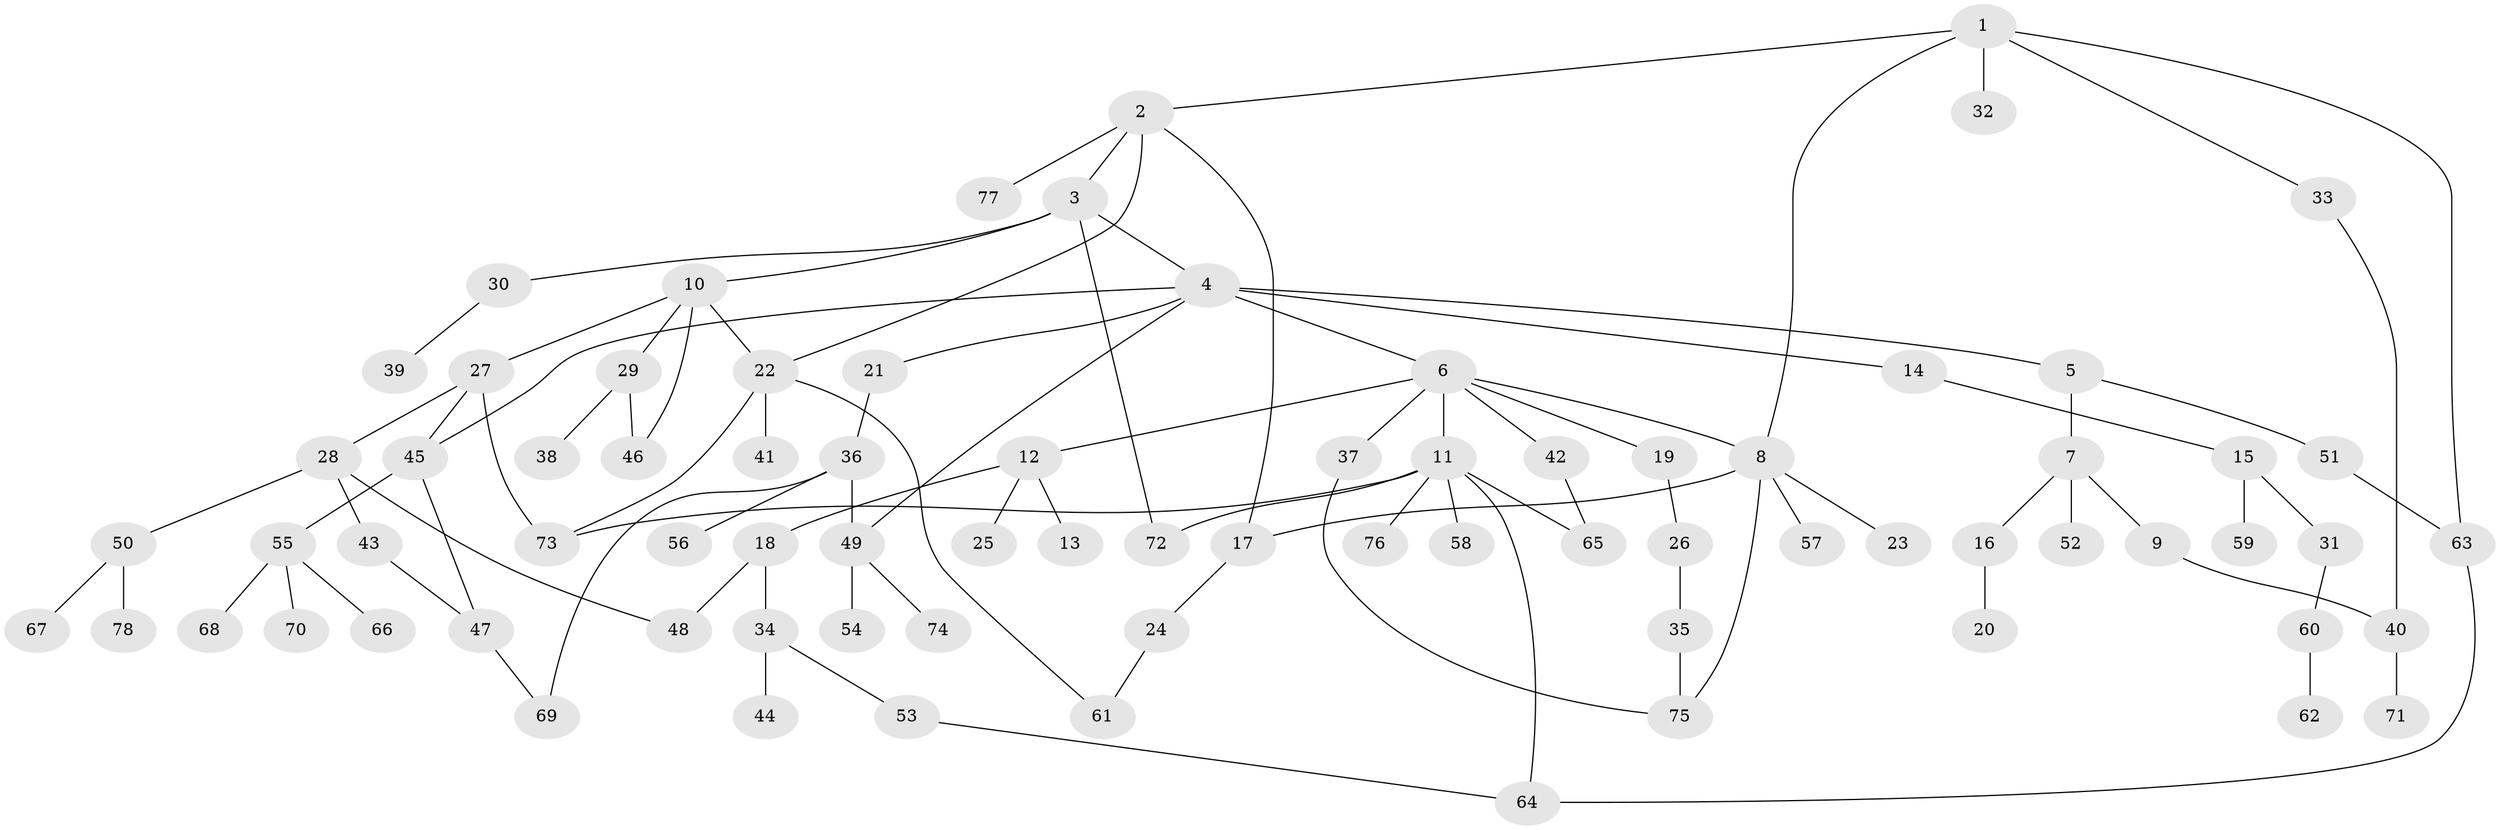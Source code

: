 // coarse degree distribution, {5: 0.09259259259259259, 6: 0.037037037037037035, 8: 0.018518518518518517, 7: 0.037037037037037035, 3: 0.18518518518518517, 2: 0.24074074074074073, 1: 0.35185185185185186, 4: 0.037037037037037035}
// Generated by graph-tools (version 1.1) at 2025/23/03/03/25 07:23:34]
// undirected, 78 vertices, 97 edges
graph export_dot {
graph [start="1"]
  node [color=gray90,style=filled];
  1;
  2;
  3;
  4;
  5;
  6;
  7;
  8;
  9;
  10;
  11;
  12;
  13;
  14;
  15;
  16;
  17;
  18;
  19;
  20;
  21;
  22;
  23;
  24;
  25;
  26;
  27;
  28;
  29;
  30;
  31;
  32;
  33;
  34;
  35;
  36;
  37;
  38;
  39;
  40;
  41;
  42;
  43;
  44;
  45;
  46;
  47;
  48;
  49;
  50;
  51;
  52;
  53;
  54;
  55;
  56;
  57;
  58;
  59;
  60;
  61;
  62;
  63;
  64;
  65;
  66;
  67;
  68;
  69;
  70;
  71;
  72;
  73;
  74;
  75;
  76;
  77;
  78;
  1 -- 2;
  1 -- 8;
  1 -- 32;
  1 -- 33;
  1 -- 63;
  2 -- 3;
  2 -- 17;
  2 -- 77;
  2 -- 22;
  3 -- 4;
  3 -- 10;
  3 -- 30;
  3 -- 72;
  4 -- 5;
  4 -- 6;
  4 -- 14;
  4 -- 21;
  4 -- 49;
  4 -- 45;
  5 -- 7;
  5 -- 51;
  6 -- 11;
  6 -- 12;
  6 -- 19;
  6 -- 37;
  6 -- 42;
  6 -- 8;
  7 -- 9;
  7 -- 16;
  7 -- 52;
  8 -- 23;
  8 -- 57;
  8 -- 17;
  8 -- 75;
  9 -- 40;
  10 -- 22;
  10 -- 27;
  10 -- 29;
  10 -- 46;
  11 -- 58;
  11 -- 64;
  11 -- 72;
  11 -- 73;
  11 -- 76;
  11 -- 65;
  12 -- 13;
  12 -- 18;
  12 -- 25;
  14 -- 15;
  15 -- 31;
  15 -- 59;
  16 -- 20;
  17 -- 24;
  18 -- 34;
  18 -- 48;
  19 -- 26;
  21 -- 36;
  22 -- 41;
  22 -- 61;
  22 -- 73;
  24 -- 61;
  26 -- 35;
  27 -- 28;
  27 -- 45;
  27 -- 73;
  28 -- 43;
  28 -- 48;
  28 -- 50;
  29 -- 38;
  29 -- 46;
  30 -- 39;
  31 -- 60;
  33 -- 40;
  34 -- 44;
  34 -- 53;
  35 -- 75;
  36 -- 49;
  36 -- 56;
  36 -- 69;
  37 -- 75;
  40 -- 71;
  42 -- 65;
  43 -- 47;
  45 -- 47;
  45 -- 55;
  47 -- 69;
  49 -- 54;
  49 -- 74;
  50 -- 67;
  50 -- 78;
  51 -- 63;
  53 -- 64;
  55 -- 66;
  55 -- 68;
  55 -- 70;
  60 -- 62;
  63 -- 64;
}
